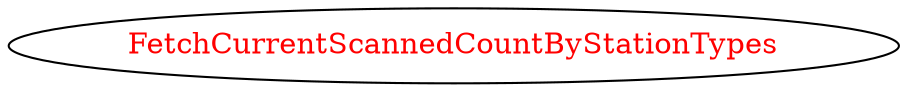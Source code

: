 digraph dependencyGraph {
 concentrate=true;
 ranksep="2.0";
 rankdir="LR"; 
 splines="ortho";
"FetchCurrentScannedCountByStationTypes" [fontcolor="red"];
}